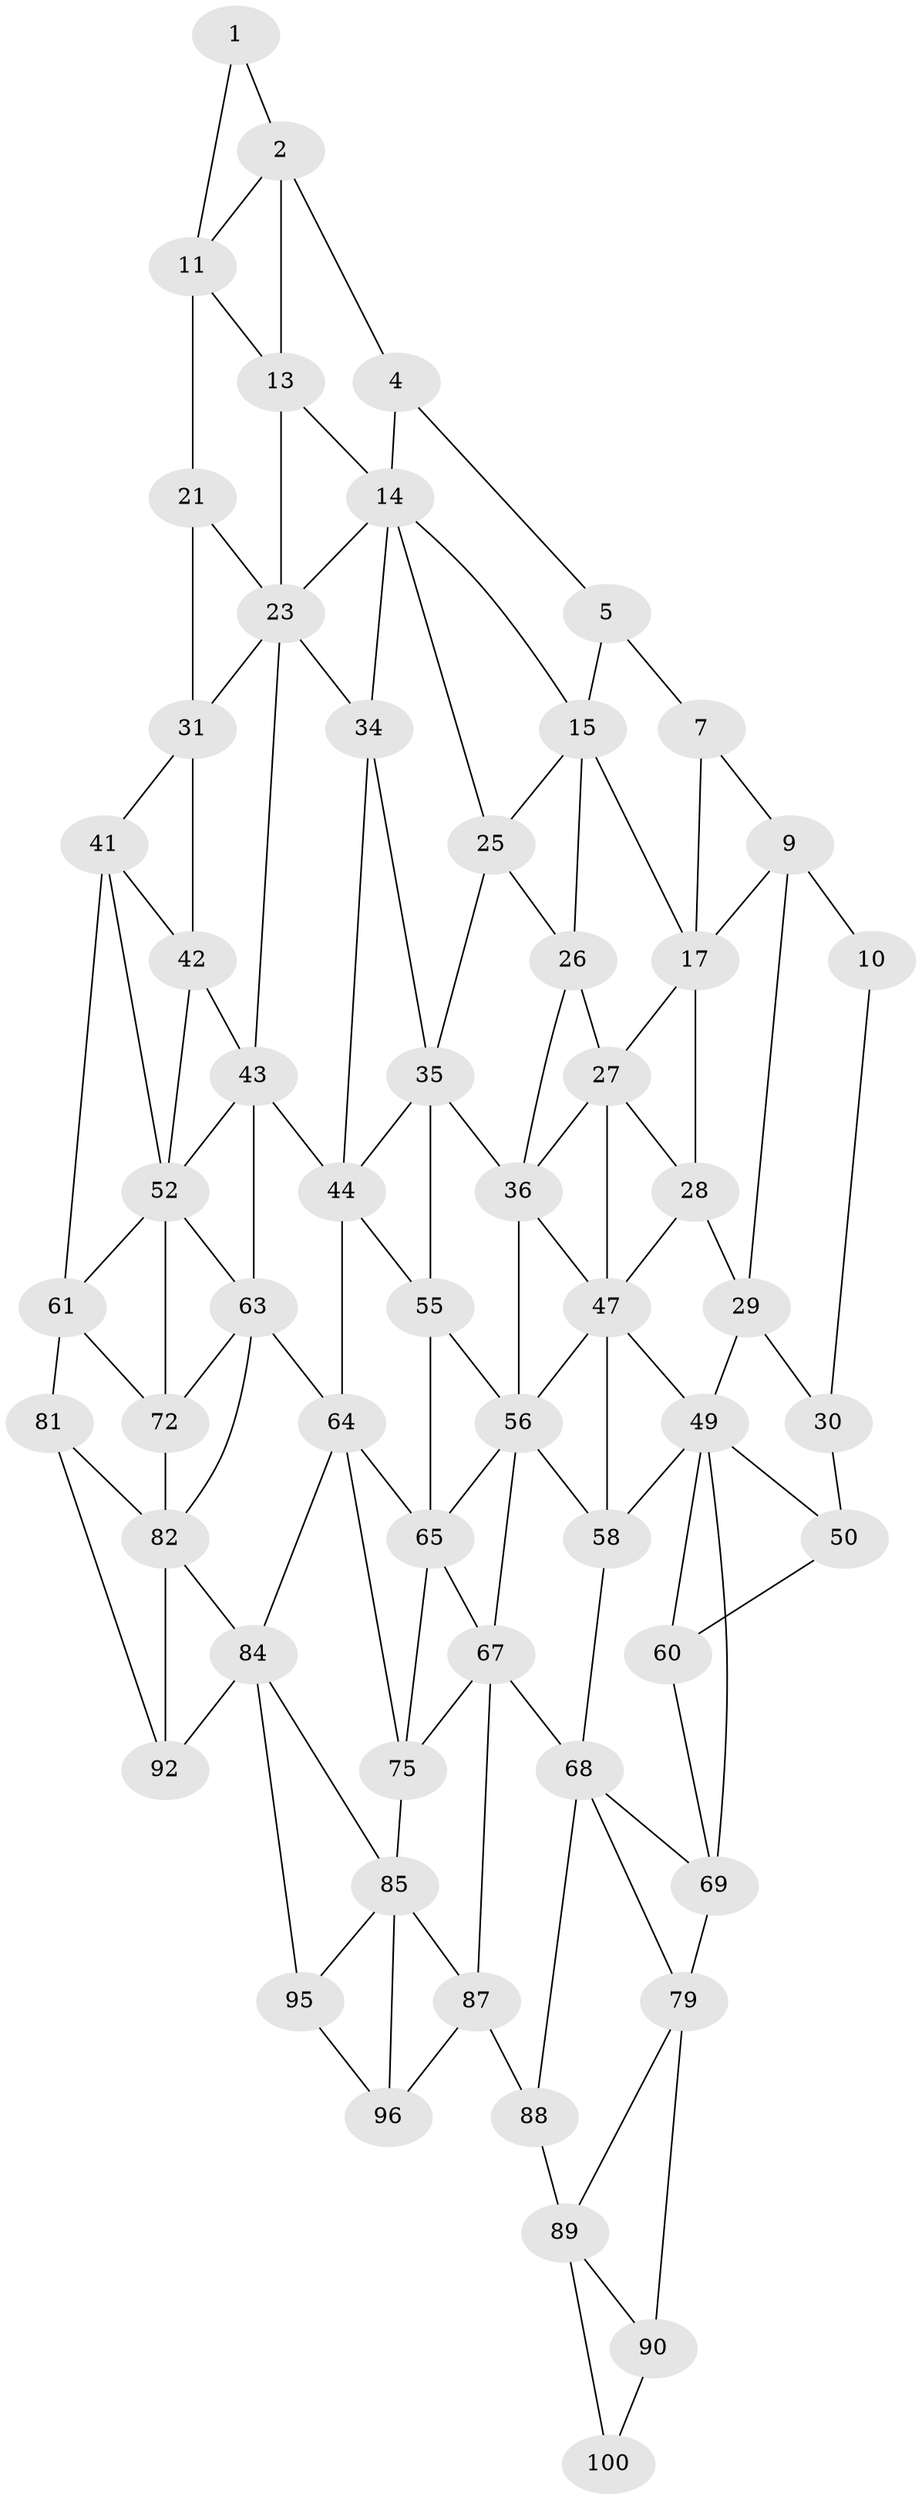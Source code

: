 // original degree distribution, {2: 0.04, 3: 0.32, 4: 0.64}
// Generated by graph-tools (version 1.1) at 2025/38/02/21/25 10:38:56]
// undirected, 58 vertices, 120 edges
graph export_dot {
graph [start="1"]
  node [color=gray90,style=filled];
  1;
  2 [super="+3"];
  4;
  5 [super="+6"];
  7 [super="+8"];
  9 [super="+19"];
  10 [super="+20"];
  11 [super="+12"];
  13;
  14 [super="+24"];
  15 [super="+16"];
  17 [super="+18"];
  21 [super="+22"];
  23 [super="+33"];
  25;
  26;
  27 [super="+37"];
  28 [super="+38"];
  29 [super="+39"];
  30 [super="+40"];
  31 [super="+32"];
  34;
  35 [super="+45"];
  36 [super="+46"];
  41 [super="+51"];
  42;
  43 [super="+53"];
  44 [super="+54"];
  47 [super="+48"];
  49 [super="+59"];
  50;
  52 [super="+62"];
  55;
  56 [super="+57"];
  58;
  60;
  61 [super="+71"];
  63 [super="+73"];
  64 [super="+74"];
  65 [super="+66"];
  67 [super="+77"];
  68 [super="+78"];
  69 [super="+70"];
  72;
  75 [super="+76"];
  79 [super="+80"];
  81 [super="+91"];
  82 [super="+83"];
  84 [super="+94"];
  85 [super="+86"];
  87 [super="+97"];
  88 [super="+98"];
  89 [super="+99"];
  90;
  92 [super="+93"];
  95;
  96;
  100;
  1 -- 11;
  1 -- 2;
  2 -- 11;
  2 -- 4;
  2 -- 13;
  4 -- 14;
  4 -- 5;
  5 -- 15 [weight=2];
  5 -- 7;
  7 -- 17 [weight=2];
  7 -- 9;
  9 -- 10 [weight=2];
  9 -- 29;
  9 -- 17;
  10 -- 30;
  11 -- 21 [weight=2];
  11 -- 13;
  13 -- 23;
  13 -- 14;
  14 -- 15;
  14 -- 25;
  14 -- 34;
  14 -- 23;
  15 -- 25;
  15 -- 17;
  15 -- 26;
  17 -- 27;
  17 -- 28;
  21 -- 31 [weight=2];
  21 -- 23;
  23 -- 34;
  23 -- 43;
  23 -- 31;
  25 -- 35;
  25 -- 26;
  26 -- 36;
  26 -- 27;
  27 -- 28 [weight=2];
  27 -- 36;
  27 -- 47;
  28 -- 29 [weight=2];
  28 -- 47;
  29 -- 30 [weight=2];
  29 -- 49;
  30 -- 50;
  31 -- 41;
  31 -- 42;
  34 -- 44;
  34 -- 35;
  35 -- 36 [weight=2];
  35 -- 44;
  35 -- 55;
  36 -- 56;
  36 -- 47;
  41 -- 42;
  41 -- 52;
  41 -- 61;
  42 -- 52;
  42 -- 43;
  43 -- 44 [weight=2];
  43 -- 52;
  43 -- 63;
  44 -- 64;
  44 -- 55;
  47 -- 49;
  47 -- 58;
  47 -- 56;
  49 -- 50;
  49 -- 58;
  49 -- 60;
  49 -- 69;
  50 -- 60;
  52 -- 72;
  52 -- 61;
  52 -- 63;
  55 -- 65;
  55 -- 56;
  56 -- 65;
  56 -- 58;
  56 -- 67;
  58 -- 68;
  60 -- 69;
  61 -- 72;
  61 -- 81;
  63 -- 64 [weight=2];
  63 -- 72;
  63 -- 82;
  64 -- 65;
  64 -- 75;
  64 -- 84;
  65 -- 75 [weight=2];
  65 -- 67;
  67 -- 68 [weight=2];
  67 -- 75;
  67 -- 87;
  68 -- 69;
  68 -- 88;
  68 -- 79;
  69 -- 79 [weight=2];
  72 -- 82;
  75 -- 85 [weight=2];
  79 -- 89;
  79 -- 90;
  81 -- 82;
  81 -- 92;
  82 -- 92 [weight=2];
  82 -- 84;
  84 -- 85;
  84 -- 95;
  84 -- 92;
  85 -- 95;
  85 -- 96;
  85 -- 87;
  87 -- 88 [weight=2];
  87 -- 96;
  88 -- 89 [weight=2];
  89 -- 90;
  89 -- 100;
  90 -- 100;
  95 -- 96;
}
